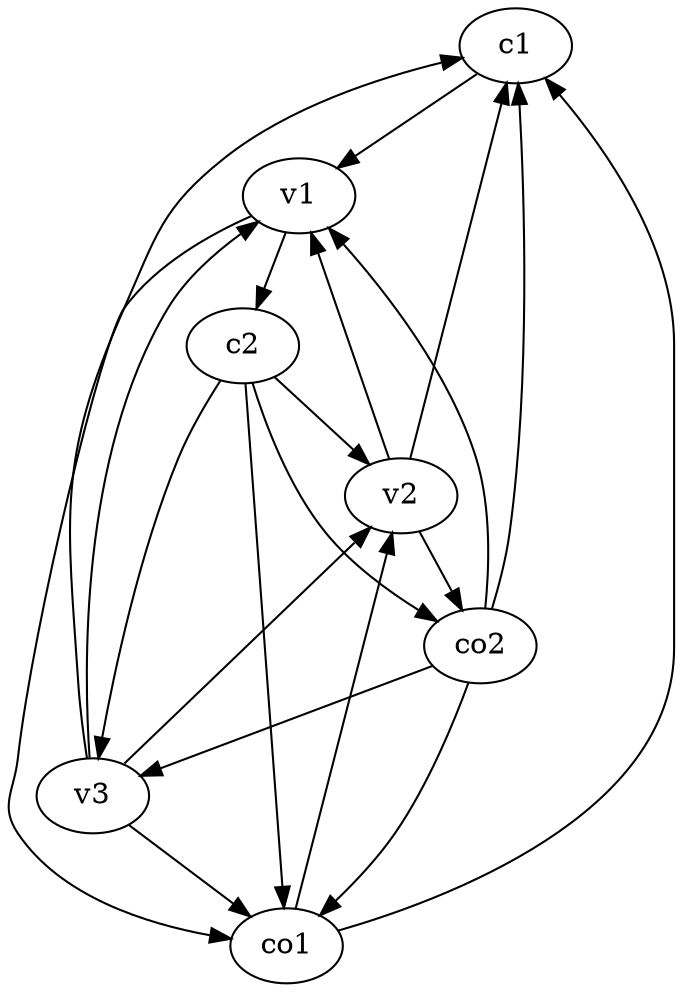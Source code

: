 strict digraph  {
c1;
c2;
v1;
v2;
v3;
co1;
co2;
c1 -> v1  [weight=1];
c2 -> v2  [weight=1];
c2 -> v3  [weight=1];
c2 -> co1  [weight=1];
c2 -> co2  [weight=1];
v1 -> c2  [weight=1];
v1 -> co1  [weight=1];
v2 -> c1  [weight=1];
v2 -> v1  [weight=1];
v2 -> co2  [weight=1];
v3 -> c1  [weight=1];
v3 -> v1  [weight=1];
v3 -> co1  [weight=1];
v3 -> v2  [weight=1];
co1 -> c1  [weight=1];
co1 -> v2  [weight=1];
co2 -> c1  [weight=1];
co2 -> v1  [weight=1];
co2 -> v3  [weight=1];
co2 -> co1  [weight=1];
}
